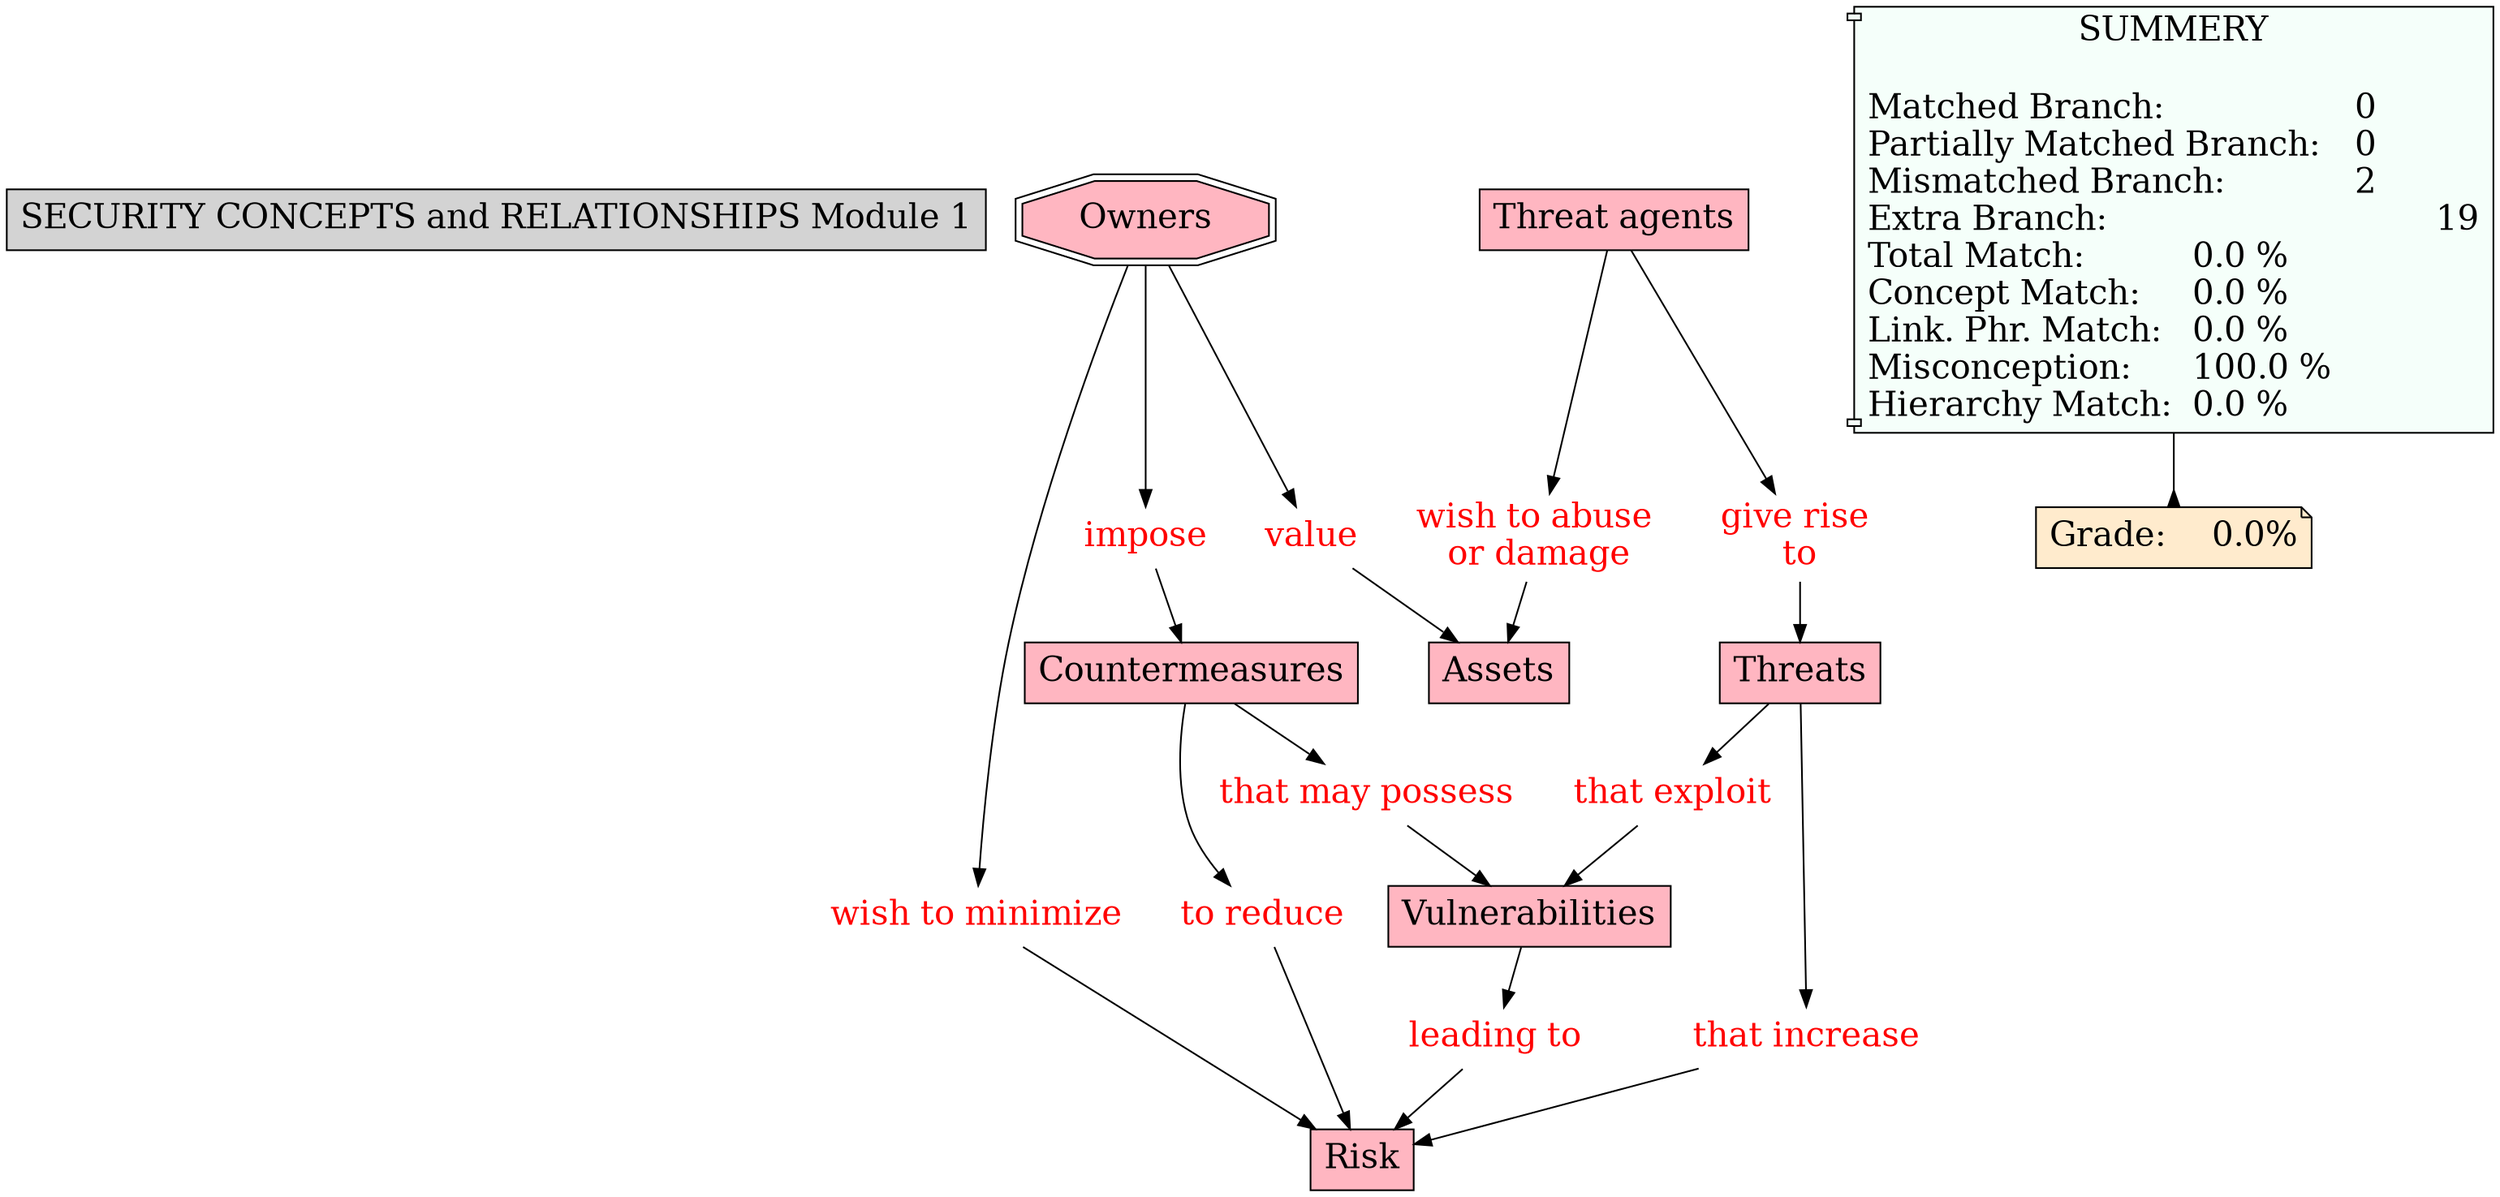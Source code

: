 // The Round Table
digraph {
	"1S2NC59LY-RJ88MP-929" [label="SECURITY CONCEPTS and RELATIONSHIPS Module 1" Gsplines=true fontsize=20 shape=rect style=filled]
	"1S2NC59LY-21WYX8Y-92Q" [label=Vulnerabilities Gsplines=true fontsize=20 shape=rect style=filled]
	"1S2NC59LY-1Q3F83J-92M" [label=Countermeasures Gsplines=true fontsize=20 shape=rect style=filled]
	"1S2NC59LY-6BFR1K-930" [label=Threats Gsplines=true fontsize=20 shape=rect style=filled]
	"1S2NC59LY-VXC8JG-92T" [label="Threat agents" Gsplines=true fontsize=20 shape=rect style=filled]
	"1S2NC59LY-VXC8JG-92T" [label="Threat agents
" Gsplines=true fillcolor="#FFB6C1" fontsize=20 shape=rect style=filled]
	"1S2NFLK5Y-3CXD9K-F30" [label="wish to abuse 
or damage" Gsplines=true fontcolor=red fontsize=20 shape=none]
	"1S2NC59LY-VXC8JG-92T" -> "1S2NFLK5Y-3CXD9K-F30" [constraint=true]
	"1S2NC59LY-1Z13J0-92F" [label=Owners Gsplines=true fillcolor="#FFB6C1" fontsize=20 shape=doubleoctagon style=filled]
	"1S2NC59LZ-S1VN86-94B" [label="wish to minimize
" Gsplines=true fontcolor=red fontsize=20 shape=none]
	"1S2NC59LY-1Z13J0-92F" -> "1S2NC59LZ-S1VN86-94B" [constraint=true]
	"1S2NC59LY-1Z13J0-92F" [label=Owners Gsplines=true fillcolor="#FFB6C1" fontsize=20 shape=doubleoctagon style=filled]
	"1S2NC59LZ-28XB5ZW-93W" [label=value Gsplines=true fontcolor=red fontsize=20 shape=none]
	"1S2NC59LY-1Z13J0-92F" -> "1S2NC59LZ-28XB5ZW-93W" [constraint=true]
	"1S2NC59LZ-1BMQRL6-95P" [label="leading to
" Gsplines=true fontcolor=red fontsize=20 shape=none]
	"1S2NC59LY-22X8GJF-92J" [label=Risk Gsplines=true fillcolor="#FFB6C1" fontsize=20 shape=rect style=filled]
	"1S2NC59LZ-1BMQRL6-95P" -> "1S2NC59LY-22X8GJF-92J" [constraint=true]
	"1S2NC59LY-VXC8JG-92T" [label="Threat agents
" Gsplines=true fillcolor="#FFB6C1" fontsize=20 shape=rect style=filled]
	"1S2NC59LZ-1F5YP7B-964" [label="give rise 
to" Gsplines=true fontcolor=red fontsize=20 shape=none]
	"1S2NC59LY-VXC8JG-92T" -> "1S2NC59LZ-1F5YP7B-964" [constraint=true]
	"1S2NC59LZ-Y21DBX-971" [label="that increase
" Gsplines=true fontcolor=red fontsize=20 shape=none]
	"1S2NC59LY-22X8GJF-92J" [label=Risk Gsplines=true fillcolor="#FFB6C1" fontsize=20 shape=rect style=filled]
	"1S2NC59LZ-Y21DBX-971" -> "1S2NC59LY-22X8GJF-92J" [constraint=true]
	"1S2NC59LZ-1562LTZ-94S" [label="to reduce" Gsplines=true fontcolor=red fontsize=20 shape=none]
	"1S2NC59LY-22X8GJF-92J" [label=Risk Gsplines=true fillcolor="#FFB6C1" fontsize=20 shape=rect style=filled]
	"1S2NC59LZ-1562LTZ-94S" -> "1S2NC59LY-22X8GJF-92J" [constraint=true]
	"1S2NFLK5Y-3CXD9K-F30" [label="wish to abuse 
or damage" Gsplines=true fontcolor=red fontsize=20 shape=none]
	"1S2NC59LY-PQV4N5-92X" [label=Assets Gsplines=true fillcolor="#FFB6C1" fontsize=20 shape=rect style=filled]
	"1S2NFLK5Y-3CXD9K-F30" -> "1S2NC59LY-PQV4N5-92X" [constraint=true]
	"1S2NC59LZ-1F5YP7B-964" [label="give rise 
to" Gsplines=true fontcolor=red fontsize=20 shape=none]
	"1S2NC59LY-6BFR1K-930" [label=Threats Gsplines=true fillcolor="#FFB6C1" fontsize=20 shape=rect style=filled]
	"1S2NC59LZ-1F5YP7B-964" -> "1S2NC59LY-6BFR1K-930" [constraint=true]
	"1S2NC59LY-6BFR1K-930" [label=Threats Gsplines=true fillcolor="#FFB6C1" fontsize=20 shape=rect style=filled]
	"1S2NC59LZ-NDDN50-97H" [label="that exploit
" Gsplines=true fontcolor=red fontsize=20 shape=none]
	"1S2NC59LY-6BFR1K-930" -> "1S2NC59LZ-NDDN50-97H" [constraint=true]
	"1S2NC59LY-1Q3F83J-92M" [label=Countermeasures Gsplines=true fillcolor="#FFB6C1" fontsize=20 shape=rect style=filled]
	"1S2NC59LZ-1562LTZ-94S" [label="to reduce" Gsplines=true fontcolor=red fontsize=20 shape=none]
	"1S2NC59LY-1Q3F83J-92M" -> "1S2NC59LZ-1562LTZ-94S" [constraint=true]
	"1S2NC59LZ-28XB5ZW-93W" [label=value Gsplines=true fontcolor=red fontsize=20 shape=none]
	"1S2NC59LY-PQV4N5-92X" [label=Assets Gsplines=true fillcolor="#FFB6C1" fontsize=20 shape=rect style=filled]
	"1S2NC59LZ-28XB5ZW-93W" -> "1S2NC59LY-PQV4N5-92X" [constraint=true]
	"1S2NC59LY-1Z13J0-92F" [label=Owners Gsplines=true fillcolor="#FFB6C1" fontsize=20 shape=doubleoctagon style=filled]
	"1S2NC59LY-J8Q3RN-93B" [label=impose Gsplines=true fontcolor=red fontsize=20 shape=none]
	"1S2NC59LY-1Z13J0-92F" -> "1S2NC59LY-J8Q3RN-93B" [constraint=true]
	"1S2NC59LZ-XL0H3M-957" [label="that may possess
" Gsplines=true fontcolor=red fontsize=20 shape=none]
	"1S2NC59LY-21WYX8Y-92Q" [label=Vulnerabilities Gsplines=true fillcolor="#FFB6C1" fontsize=20 shape=rect style=filled]
	"1S2NC59LZ-XL0H3M-957" -> "1S2NC59LY-21WYX8Y-92Q" [constraint=true]
	"1S2NC59LY-1Q3F83J-92M" [label=Countermeasures Gsplines=true fillcolor="#FFB6C1" fontsize=20 shape=rect style=filled]
	"1S2NC59LZ-XL0H3M-957" [label="that may possess
" Gsplines=true fontcolor=red fontsize=20 shape=none]
	"1S2NC59LY-1Q3F83J-92M" -> "1S2NC59LZ-XL0H3M-957" [constraint=true]
	"1S2NC59LZ-NDDN50-97H" [label="that exploit
" Gsplines=true fontcolor=red fontsize=20 shape=none]
	"1S2NC59LY-21WYX8Y-92Q" [label=Vulnerabilities Gsplines=true fillcolor="#FFB6C1" fontsize=20 shape=rect style=filled]
	"1S2NC59LZ-NDDN50-97H" -> "1S2NC59LY-21WYX8Y-92Q" [constraint=true]
	"1S2NC59LZ-S1VN86-94B" [label="wish to minimize
" Gsplines=true fontcolor=red fontsize=20 shape=none]
	"1S2NC59LY-22X8GJF-92J" [label=Risk Gsplines=true fillcolor="#FFB6C1" fontsize=20 shape=rect style=filled]
	"1S2NC59LZ-S1VN86-94B" -> "1S2NC59LY-22X8GJF-92J" [constraint=true]
	"1S2NC59LY-21WYX8Y-92Q" [label=Vulnerabilities Gsplines=true fillcolor="#FFB6C1" fontsize=20 shape=rect style=filled]
	"1S2NC59LZ-1BMQRL6-95P" [label="leading to
" Gsplines=true fontcolor=red fontsize=20 shape=none]
	"1S2NC59LY-21WYX8Y-92Q" -> "1S2NC59LZ-1BMQRL6-95P" [constraint=true]
	"1S2NC59LY-6BFR1K-930" [label=Threats Gsplines=true fillcolor="#FFB6C1" fontsize=20 shape=rect style=filled]
	"1S2NC59LZ-Y21DBX-971" [label="that increase
" Gsplines=true fontcolor=red fontsize=20 shape=none]
	"1S2NC59LY-6BFR1K-930" -> "1S2NC59LZ-Y21DBX-971" [constraint=true]
	"1S2NC59LY-J8Q3RN-93B" [label=impose Gsplines=true fontcolor=red fontsize=20 shape=none]
	"1S2NC59LY-1Q3F83J-92M" [label=Countermeasures Gsplines=true fillcolor="#FFB6C1" fontsize=20 shape=rect style=filled]
	"1S2NC59LY-J8Q3RN-93B" -> "1S2NC59LY-1Q3F83J-92M" [constraint=true]
	Stat [label="SUMMERY

Matched Branch:			0\lPartially Matched Branch:	0\lMismatched Branch:		2\lExtra Branch:				19\lTotal Match:		0.0 %\lConcept Match:	0.0 %\lLink. Phr. Match:	0.0 %\lMisconception:	100.0 %\lHierarchy Match:	0.0 %\l" Gsplines=true fillcolor="#F5FFFA" fontsize=20 shape=component style=filled]
	Grade [label="Grade:	0.0%" Gsplines=true fillcolor="#FFEBCD" fontsize=20 shape=note style=filled]
	Stat -> Grade [arrowhead=inv color=black constraint=true]
}
